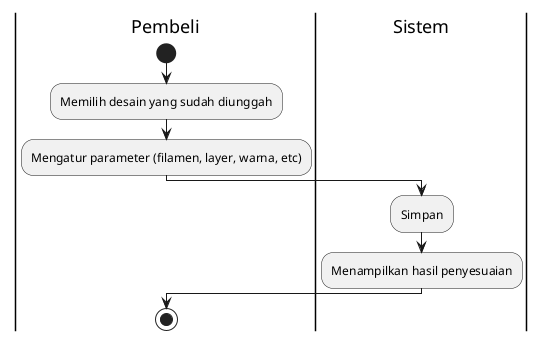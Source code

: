 @startuml
skinparam backgroundColor transparent
|Pembeli|
start
:Memilih desain yang sudah diunggah;
:Mengatur parameter (filamen, layer, warna, etc);
|Sistem|
:Simpan;
:Menampilkan hasil penyesuaian;
|Pembeli|
stop
@enduml
